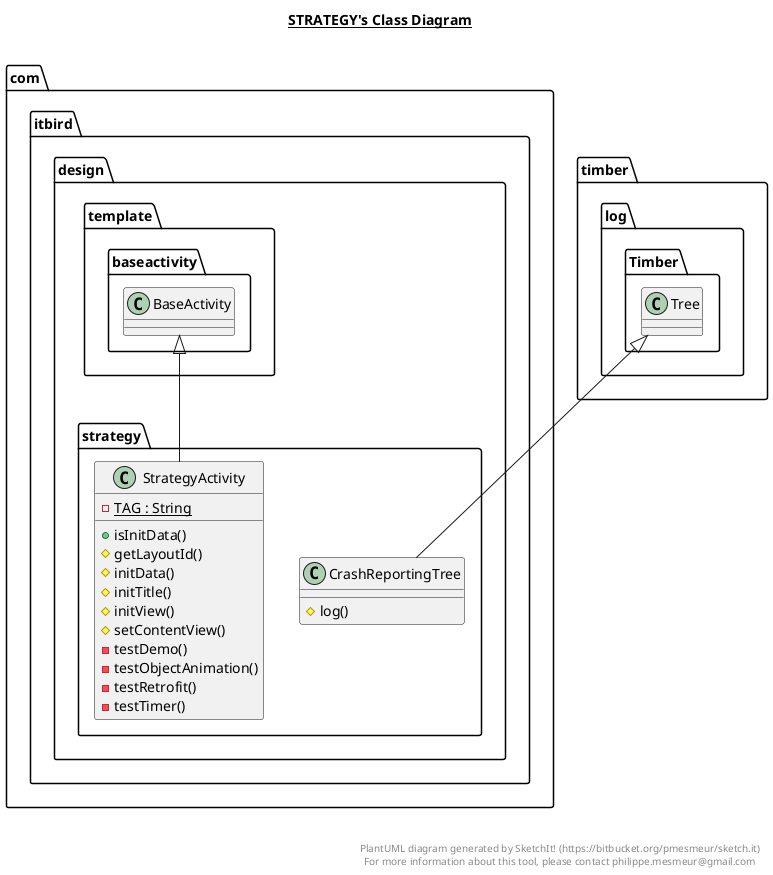 @startuml

title __STRATEGY's Class Diagram__\n

  namespace com.itbird.design {
    namespace strategy {
      class com.itbird.design.strategy.CrashReportingTree {
          # log()
      }
    }
  }
  

  namespace com.itbird.design {
    namespace strategy {
      class com.itbird.design.strategy.StrategyActivity {
          {static} - TAG : String
          + isInitData()
          # getLayoutId()
          # initData()
          # initTitle()
          # initView()
          # setContentView()
          - testDemo()
          - testObjectAnimation()
          - testRetrofit()
          - testTimer()
      }
    }
  }
  

  com.itbird.design.strategy.CrashReportingTree -up-|> timber.log.Timber.Tree
  com.itbird.design.strategy.StrategyActivity -up-|> com.itbird.design.template.baseactivity.BaseActivity


right footer


PlantUML diagram generated by SketchIt! (https://bitbucket.org/pmesmeur/sketch.it)
For more information about this tool, please contact philippe.mesmeur@gmail.com
endfooter

@enduml
